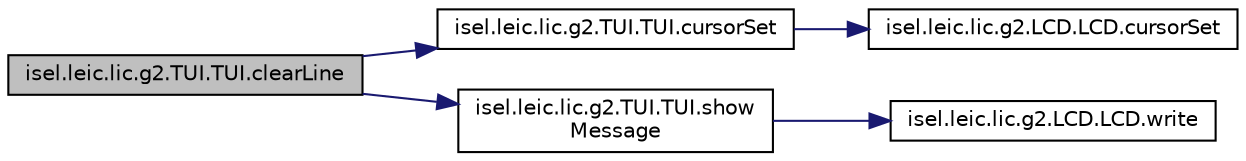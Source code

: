 digraph "isel.leic.lic.g2.TUI.TUI.clearLine"
{
 // LATEX_PDF_SIZE
  edge [fontname="Helvetica",fontsize="10",labelfontname="Helvetica",labelfontsize="10"];
  node [fontname="Helvetica",fontsize="10",shape=record];
  rankdir="LR";
  Node1 [label="isel.leic.lic.g2.TUI.TUI.clearLine",height=0.2,width=0.4,color="black", fillcolor="grey75", style="filled", fontcolor="black",tooltip=" "];
  Node1 -> Node2 [color="midnightblue",fontsize="10",style="solid"];
  Node2 [label="isel.leic.lic.g2.TUI.TUI.cursorSet",height=0.2,width=0.4,color="black", fillcolor="white", style="filled",URL="$classisel_1_1leic_1_1lic_1_1g2_1_1_t_u_i_1_1_t_u_i.html#ae88bac5296b7252af21ab4f86ae4e59d",tooltip=" "];
  Node2 -> Node3 [color="midnightblue",fontsize="10",style="solid"];
  Node3 [label="isel.leic.lic.g2.LCD.LCD.cursorSet",height=0.2,width=0.4,color="black", fillcolor="white", style="filled",URL="$classisel_1_1leic_1_1lic_1_1g2_1_1_l_c_d_1_1_l_c_d.html#a9290b873a306f87c0dca501ddded0110",tooltip=" "];
  Node1 -> Node4 [color="midnightblue",fontsize="10",style="solid"];
  Node4 [label="isel.leic.lic.g2.TUI.TUI.show\lMessage",height=0.2,width=0.4,color="black", fillcolor="white", style="filled",URL="$classisel_1_1leic_1_1lic_1_1g2_1_1_t_u_i_1_1_t_u_i.html#a99e69c894e4dab9e67b7d920aeb935ba",tooltip=" "];
  Node4 -> Node5 [color="midnightblue",fontsize="10",style="solid"];
  Node5 [label="isel.leic.lic.g2.LCD.LCD.write",height=0.2,width=0.4,color="black", fillcolor="white", style="filled",URL="$classisel_1_1leic_1_1lic_1_1g2_1_1_l_c_d_1_1_l_c_d.html#a570e807367a4d6c21f236fd433a1100f",tooltip=" "];
}
